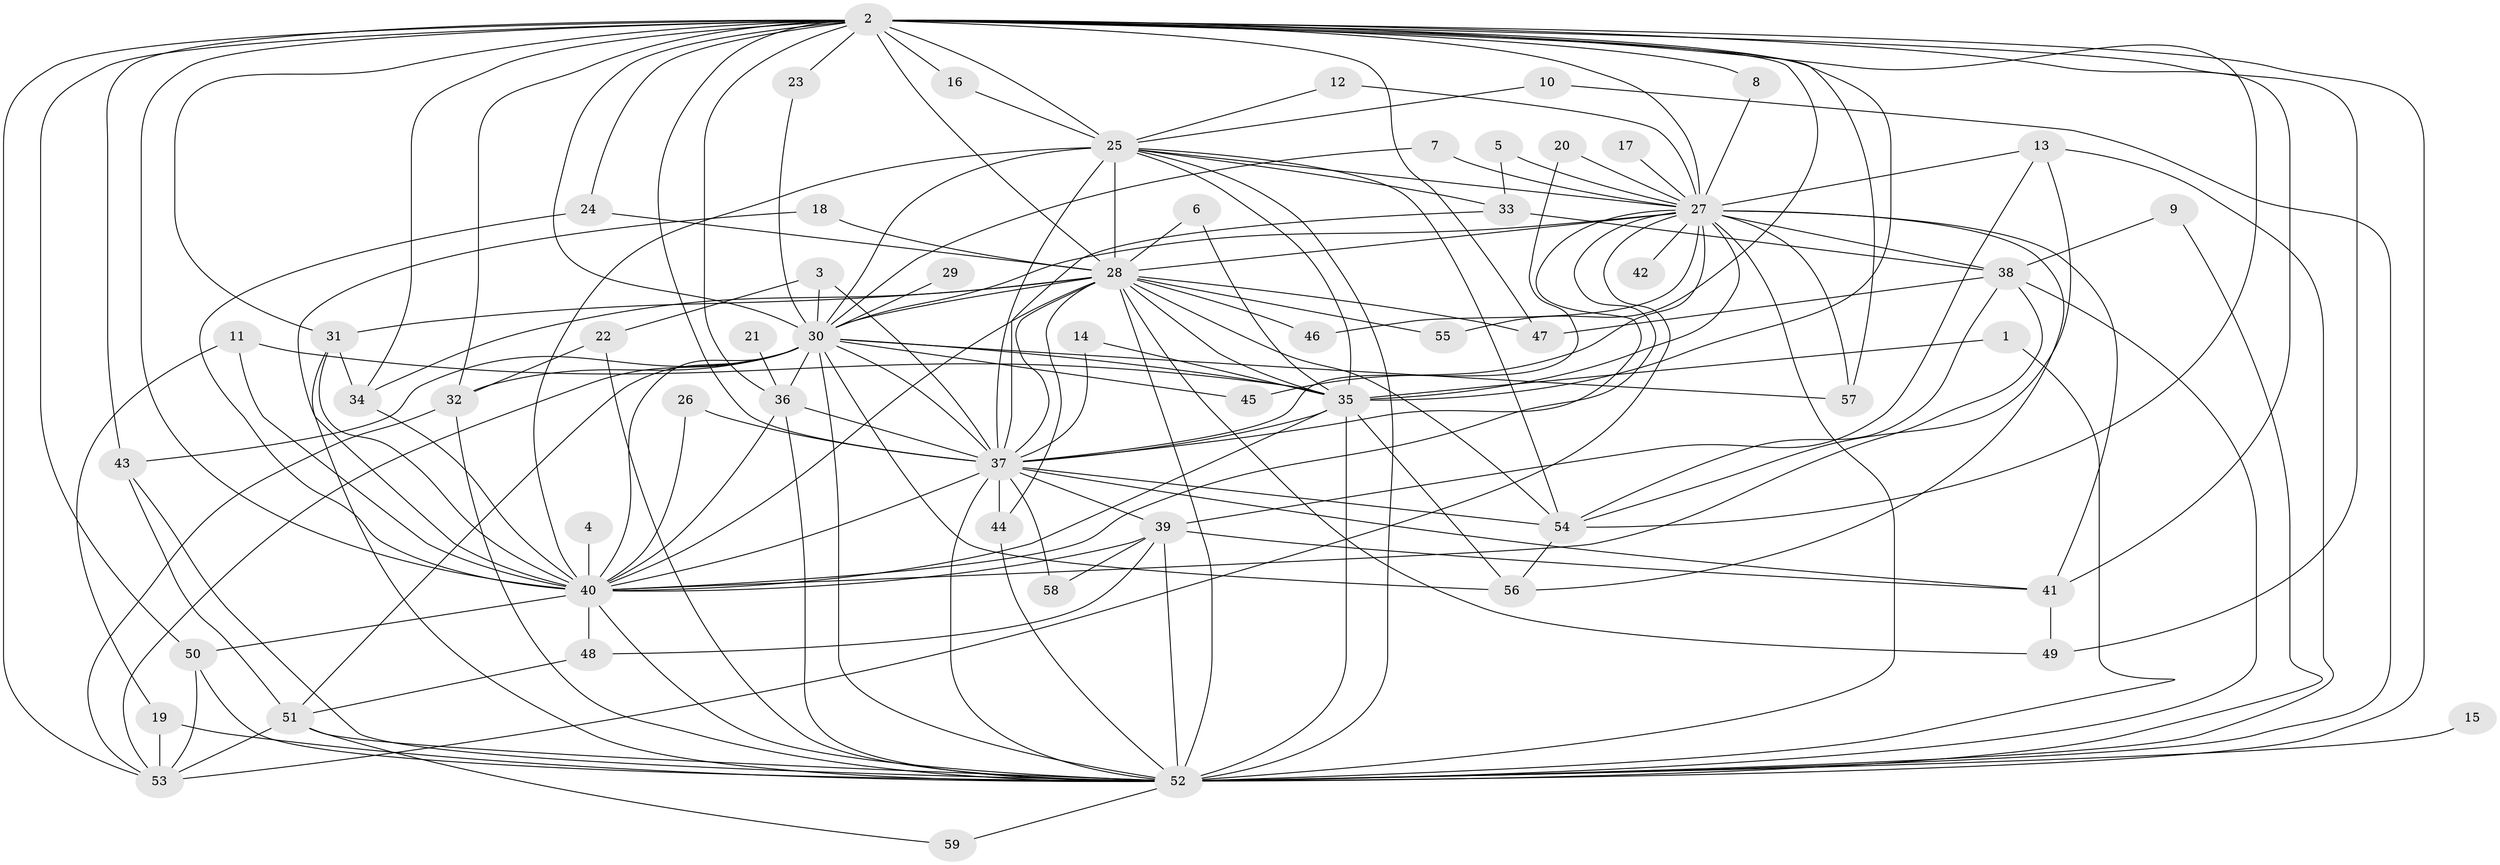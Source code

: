 // original degree distribution, {21: 0.025423728813559324, 18: 0.00847457627118644, 16: 0.00847457627118644, 32: 0.00847457627118644, 27: 0.00847457627118644, 29: 0.00847457627118644, 25: 0.00847457627118644, 17: 0.00847457627118644, 5: 0.059322033898305086, 4: 0.06779661016949153, 2: 0.5338983050847458, 8: 0.00847457627118644, 6: 0.00847457627118644, 3: 0.2288135593220339, 7: 0.00847457627118644}
// Generated by graph-tools (version 1.1) at 2025/25/03/09/25 03:25:39]
// undirected, 59 vertices, 165 edges
graph export_dot {
graph [start="1"]
  node [color=gray90,style=filled];
  1;
  2;
  3;
  4;
  5;
  6;
  7;
  8;
  9;
  10;
  11;
  12;
  13;
  14;
  15;
  16;
  17;
  18;
  19;
  20;
  21;
  22;
  23;
  24;
  25;
  26;
  27;
  28;
  29;
  30;
  31;
  32;
  33;
  34;
  35;
  36;
  37;
  38;
  39;
  40;
  41;
  42;
  43;
  44;
  45;
  46;
  47;
  48;
  49;
  50;
  51;
  52;
  53;
  54;
  55;
  56;
  57;
  58;
  59;
  1 -- 35 [weight=1.0];
  1 -- 52 [weight=1.0];
  2 -- 8 [weight=1.0];
  2 -- 16 [weight=1.0];
  2 -- 23 [weight=1.0];
  2 -- 24 [weight=1.0];
  2 -- 25 [weight=2.0];
  2 -- 27 [weight=3.0];
  2 -- 28 [weight=2.0];
  2 -- 30 [weight=2.0];
  2 -- 31 [weight=1.0];
  2 -- 32 [weight=2.0];
  2 -- 34 [weight=1.0];
  2 -- 35 [weight=2.0];
  2 -- 36 [weight=1.0];
  2 -- 37 [weight=2.0];
  2 -- 40 [weight=3.0];
  2 -- 41 [weight=1.0];
  2 -- 43 [weight=1.0];
  2 -- 47 [weight=1.0];
  2 -- 49 [weight=1.0];
  2 -- 50 [weight=1.0];
  2 -- 52 [weight=3.0];
  2 -- 53 [weight=1.0];
  2 -- 54 [weight=1.0];
  2 -- 55 [weight=1.0];
  2 -- 57 [weight=1.0];
  3 -- 22 [weight=1.0];
  3 -- 30 [weight=1.0];
  3 -- 37 [weight=1.0];
  4 -- 40 [weight=1.0];
  5 -- 27 [weight=1.0];
  5 -- 33 [weight=1.0];
  6 -- 28 [weight=1.0];
  6 -- 35 [weight=1.0];
  7 -- 27 [weight=1.0];
  7 -- 30 [weight=1.0];
  8 -- 27 [weight=1.0];
  9 -- 38 [weight=1.0];
  9 -- 52 [weight=1.0];
  10 -- 25 [weight=1.0];
  10 -- 52 [weight=1.0];
  11 -- 19 [weight=1.0];
  11 -- 35 [weight=1.0];
  11 -- 40 [weight=1.0];
  12 -- 25 [weight=1.0];
  12 -- 27 [weight=2.0];
  13 -- 27 [weight=1.0];
  13 -- 39 [weight=1.0];
  13 -- 52 [weight=1.0];
  13 -- 54 [weight=1.0];
  14 -- 35 [weight=1.0];
  14 -- 37 [weight=1.0];
  15 -- 52 [weight=1.0];
  16 -- 25 [weight=1.0];
  17 -- 27 [weight=2.0];
  18 -- 28 [weight=1.0];
  18 -- 40 [weight=1.0];
  19 -- 52 [weight=2.0];
  19 -- 53 [weight=1.0];
  20 -- 27 [weight=1.0];
  20 -- 37 [weight=1.0];
  21 -- 36 [weight=1.0];
  22 -- 32 [weight=1.0];
  22 -- 52 [weight=1.0];
  23 -- 30 [weight=1.0];
  24 -- 28 [weight=1.0];
  24 -- 40 [weight=1.0];
  25 -- 27 [weight=1.0];
  25 -- 28 [weight=1.0];
  25 -- 30 [weight=1.0];
  25 -- 33 [weight=1.0];
  25 -- 35 [weight=1.0];
  25 -- 37 [weight=3.0];
  25 -- 40 [weight=1.0];
  25 -- 52 [weight=2.0];
  25 -- 54 [weight=1.0];
  26 -- 37 [weight=1.0];
  26 -- 40 [weight=1.0];
  27 -- 28 [weight=2.0];
  27 -- 30 [weight=1.0];
  27 -- 35 [weight=2.0];
  27 -- 37 [weight=1.0];
  27 -- 38 [weight=1.0];
  27 -- 40 [weight=1.0];
  27 -- 41 [weight=2.0];
  27 -- 42 [weight=1.0];
  27 -- 45 [weight=1.0];
  27 -- 46 [weight=1.0];
  27 -- 52 [weight=3.0];
  27 -- 53 [weight=1.0];
  27 -- 56 [weight=1.0];
  27 -- 57 [weight=1.0];
  28 -- 30 [weight=1.0];
  28 -- 31 [weight=1.0];
  28 -- 34 [weight=2.0];
  28 -- 35 [weight=1.0];
  28 -- 37 [weight=1.0];
  28 -- 40 [weight=1.0];
  28 -- 44 [weight=1.0];
  28 -- 46 [weight=1.0];
  28 -- 47 [weight=1.0];
  28 -- 49 [weight=1.0];
  28 -- 52 [weight=1.0];
  28 -- 54 [weight=1.0];
  28 -- 55 [weight=1.0];
  29 -- 30 [weight=1.0];
  30 -- 32 [weight=2.0];
  30 -- 35 [weight=2.0];
  30 -- 36 [weight=1.0];
  30 -- 37 [weight=1.0];
  30 -- 40 [weight=1.0];
  30 -- 43 [weight=1.0];
  30 -- 45 [weight=1.0];
  30 -- 51 [weight=2.0];
  30 -- 52 [weight=1.0];
  30 -- 53 [weight=1.0];
  30 -- 56 [weight=1.0];
  30 -- 57 [weight=1.0];
  31 -- 34 [weight=1.0];
  31 -- 40 [weight=1.0];
  31 -- 52 [weight=1.0];
  32 -- 52 [weight=1.0];
  32 -- 53 [weight=1.0];
  33 -- 37 [weight=1.0];
  33 -- 38 [weight=1.0];
  34 -- 40 [weight=1.0];
  35 -- 37 [weight=1.0];
  35 -- 40 [weight=1.0];
  35 -- 52 [weight=1.0];
  35 -- 56 [weight=1.0];
  36 -- 37 [weight=1.0];
  36 -- 40 [weight=1.0];
  36 -- 52 [weight=1.0];
  37 -- 39 [weight=1.0];
  37 -- 40 [weight=1.0];
  37 -- 41 [weight=1.0];
  37 -- 44 [weight=1.0];
  37 -- 52 [weight=1.0];
  37 -- 54 [weight=1.0];
  37 -- 58 [weight=1.0];
  38 -- 40 [weight=1.0];
  38 -- 47 [weight=1.0];
  38 -- 52 [weight=1.0];
  38 -- 54 [weight=1.0];
  39 -- 40 [weight=1.0];
  39 -- 41 [weight=1.0];
  39 -- 48 [weight=1.0];
  39 -- 52 [weight=2.0];
  39 -- 58 [weight=1.0];
  40 -- 48 [weight=2.0];
  40 -- 50 [weight=1.0];
  40 -- 52 [weight=1.0];
  41 -- 49 [weight=1.0];
  43 -- 51 [weight=1.0];
  43 -- 52 [weight=1.0];
  44 -- 52 [weight=1.0];
  48 -- 51 [weight=1.0];
  50 -- 52 [weight=1.0];
  50 -- 53 [weight=1.0];
  51 -- 52 [weight=1.0];
  51 -- 53 [weight=1.0];
  51 -- 59 [weight=1.0];
  52 -- 59 [weight=1.0];
  54 -- 56 [weight=1.0];
}
